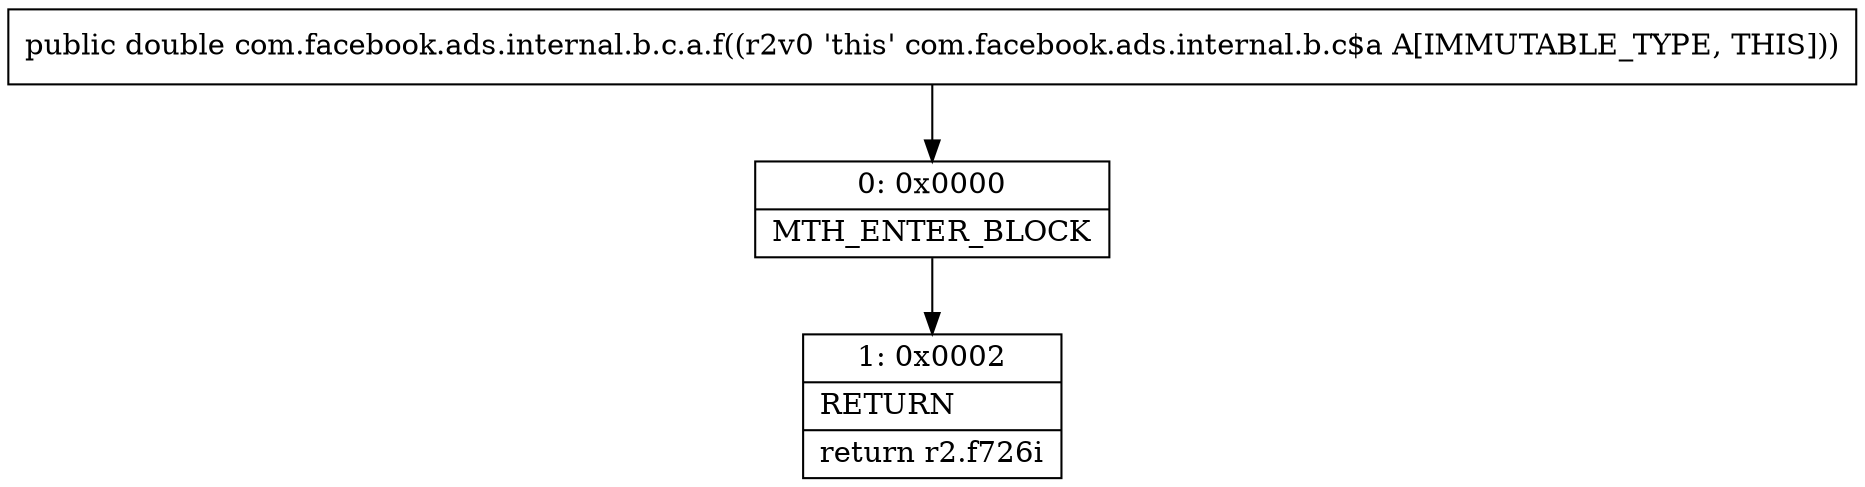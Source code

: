 digraph "CFG forcom.facebook.ads.internal.b.c.a.f()D" {
Node_0 [shape=record,label="{0\:\ 0x0000|MTH_ENTER_BLOCK\l}"];
Node_1 [shape=record,label="{1\:\ 0x0002|RETURN\l|return r2.f726i\l}"];
MethodNode[shape=record,label="{public double com.facebook.ads.internal.b.c.a.f((r2v0 'this' com.facebook.ads.internal.b.c$a A[IMMUTABLE_TYPE, THIS])) }"];
MethodNode -> Node_0;
Node_0 -> Node_1;
}

